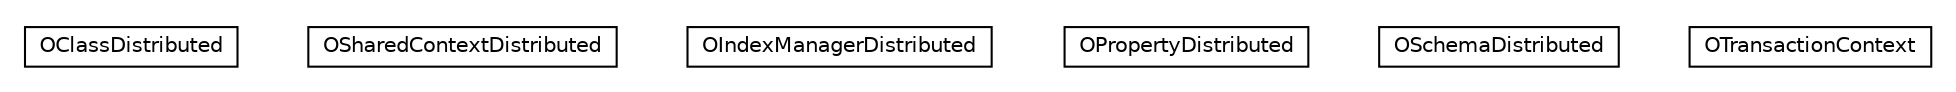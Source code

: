 #!/usr/local/bin/dot
#
# Class diagram 
# Generated by UMLGraph version R5_6-24-gf6e263 (http://www.umlgraph.org/)
#

digraph G {
	edge [fontname="Helvetica",fontsize=10,labelfontname="Helvetica",labelfontsize=10];
	node [fontname="Helvetica",fontsize=10,shape=plaintext];
	nodesep=0.25;
	ranksep=0.5;
	// com.orientechnologies.orient.server.distributed.impl.metadata.OClassDistributed
	c714583 [label=<<table title="com.orientechnologies.orient.server.distributed.impl.metadata.OClassDistributed" border="0" cellborder="1" cellspacing="0" cellpadding="2" port="p" href="./OClassDistributed.html">
		<tr><td><table border="0" cellspacing="0" cellpadding="1">
<tr><td align="center" balign="center"> OClassDistributed </td></tr>
		</table></td></tr>
		</table>>, URL="./OClassDistributed.html", fontname="Helvetica", fontcolor="black", fontsize=10.0];
	// com.orientechnologies.orient.server.distributed.impl.metadata.OSharedContextDistributed
	c714584 [label=<<table title="com.orientechnologies.orient.server.distributed.impl.metadata.OSharedContextDistributed" border="0" cellborder="1" cellspacing="0" cellpadding="2" port="p" href="./OSharedContextDistributed.html">
		<tr><td><table border="0" cellspacing="0" cellpadding="1">
<tr><td align="center" balign="center"> OSharedContextDistributed </td></tr>
		</table></td></tr>
		</table>>, URL="./OSharedContextDistributed.html", fontname="Helvetica", fontcolor="black", fontsize=10.0];
	// com.orientechnologies.orient.server.distributed.impl.metadata.OIndexManagerDistributed
	c714585 [label=<<table title="com.orientechnologies.orient.server.distributed.impl.metadata.OIndexManagerDistributed" border="0" cellborder="1" cellspacing="0" cellpadding="2" port="p" href="./OIndexManagerDistributed.html">
		<tr><td><table border="0" cellspacing="0" cellpadding="1">
<tr><td align="center" balign="center"> OIndexManagerDistributed </td></tr>
		</table></td></tr>
		</table>>, URL="./OIndexManagerDistributed.html", fontname="Helvetica", fontcolor="black", fontsize=10.0];
	// com.orientechnologies.orient.server.distributed.impl.metadata.OPropertyDistributed
	c714586 [label=<<table title="com.orientechnologies.orient.server.distributed.impl.metadata.OPropertyDistributed" border="0" cellborder="1" cellspacing="0" cellpadding="2" port="p" href="./OPropertyDistributed.html">
		<tr><td><table border="0" cellspacing="0" cellpadding="1">
<tr><td align="center" balign="center"> OPropertyDistributed </td></tr>
		</table></td></tr>
		</table>>, URL="./OPropertyDistributed.html", fontname="Helvetica", fontcolor="black", fontsize=10.0];
	// com.orientechnologies.orient.server.distributed.impl.metadata.OSchemaDistributed
	c714587 [label=<<table title="com.orientechnologies.orient.server.distributed.impl.metadata.OSchemaDistributed" border="0" cellborder="1" cellspacing="0" cellpadding="2" port="p" href="./OSchemaDistributed.html">
		<tr><td><table border="0" cellspacing="0" cellpadding="1">
<tr><td align="center" balign="center"> OSchemaDistributed </td></tr>
		</table></td></tr>
		</table>>, URL="./OSchemaDistributed.html", fontname="Helvetica", fontcolor="black", fontsize=10.0];
	// com.orientechnologies.orient.server.distributed.impl.metadata.OTransactionContext
	c714588 [label=<<table title="com.orientechnologies.orient.server.distributed.impl.metadata.OTransactionContext" border="0" cellborder="1" cellspacing="0" cellpadding="2" port="p" href="./OTransactionContext.html">
		<tr><td><table border="0" cellspacing="0" cellpadding="1">
<tr><td align="center" balign="center"> OTransactionContext </td></tr>
		</table></td></tr>
		</table>>, URL="./OTransactionContext.html", fontname="Helvetica", fontcolor="black", fontsize=10.0];
}


